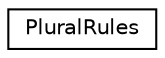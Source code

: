 digraph "Graphical Class Hierarchy"
{
  edge [fontname="Helvetica",fontsize="10",labelfontname="Helvetica",labelfontsize="10"];
  node [fontname="Helvetica",fontsize="10",shape=record];
  rankdir="LR";
  Node1 [label="PluralRules",height=0.2,width=0.4,color="black", fillcolor="white", style="filled",URL="$class_cake_1_1_i18n_1_1_plural_rules.html"];
}
